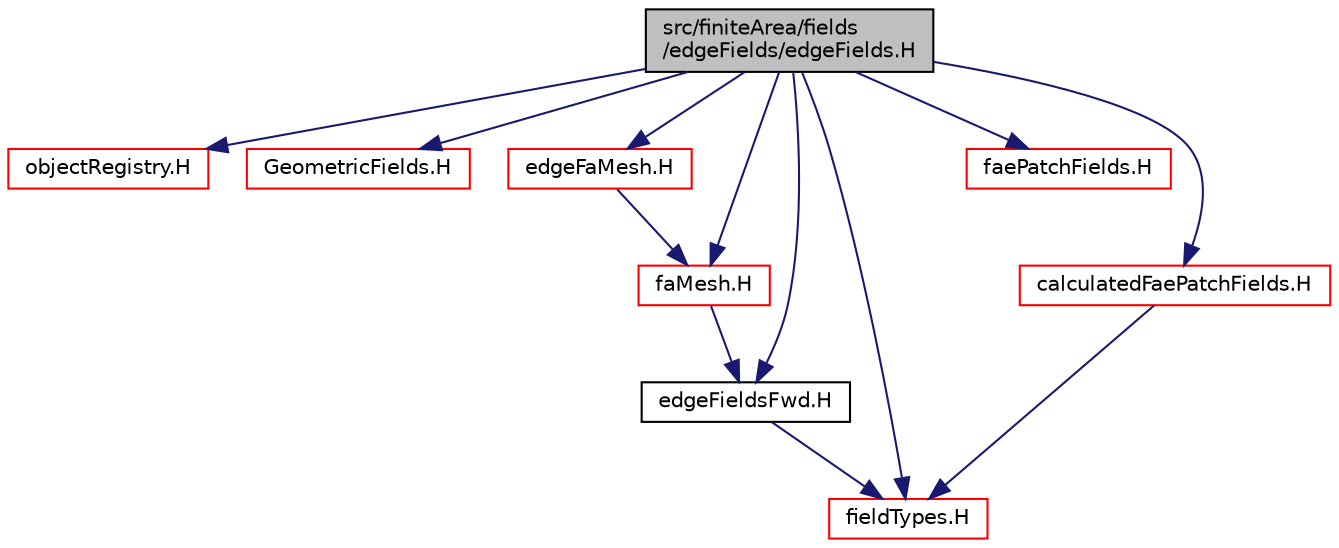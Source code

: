 digraph "src/finiteArea/fields/edgeFields/edgeFields.H"
{
  bgcolor="transparent";
  edge [fontname="Helvetica",fontsize="10",labelfontname="Helvetica",labelfontsize="10"];
  node [fontname="Helvetica",fontsize="10",shape=record];
  Node1 [label="src/finiteArea/fields\l/edgeFields/edgeFields.H",height=0.2,width=0.4,color="black", fillcolor="grey75", style="filled" fontcolor="black"];
  Node1 -> Node2 [color="midnightblue",fontsize="10",style="solid",fontname="Helvetica"];
  Node2 [label="objectRegistry.H",height=0.2,width=0.4,color="red",URL="$objectRegistry_8H.html"];
  Node1 -> Node3 [color="midnightblue",fontsize="10",style="solid",fontname="Helvetica"];
  Node3 [label="GeometricFields.H",height=0.2,width=0.4,color="red",URL="$GeometricFields_8H.html",tooltip="The standard GeometricField types. "];
  Node1 -> Node4 [color="midnightblue",fontsize="10",style="solid",fontname="Helvetica"];
  Node4 [label="edgeFaMesh.H",height=0.2,width=0.4,color="red",URL="$edgeFaMesh_8H.html"];
  Node4 -> Node5 [color="midnightblue",fontsize="10",style="solid",fontname="Helvetica"];
  Node5 [label="faMesh.H",height=0.2,width=0.4,color="red",URL="$faMesh_8H.html"];
  Node5 -> Node6 [color="midnightblue",fontsize="10",style="solid",fontname="Helvetica"];
  Node6 [label="edgeFieldsFwd.H",height=0.2,width=0.4,color="black",URL="$edgeFieldsFwd_8H.html",tooltip="Forwards for edge field types. "];
  Node6 -> Node7 [color="midnightblue",fontsize="10",style="solid",fontname="Helvetica"];
  Node7 [label="fieldTypes.H",height=0.2,width=0.4,color="red",URL="$fieldTypes_8H.html",tooltip="Header files for all the primitive types that Fields are instantiated for. "];
  Node1 -> Node7 [color="midnightblue",fontsize="10",style="solid",fontname="Helvetica"];
  Node1 -> Node5 [color="midnightblue",fontsize="10",style="solid",fontname="Helvetica"];
  Node1 -> Node8 [color="midnightblue",fontsize="10",style="solid",fontname="Helvetica"];
  Node8 [label="faePatchFields.H",height=0.2,width=0.4,color="red",URL="$faePatchFields_8H.html"];
  Node1 -> Node6 [color="midnightblue",fontsize="10",style="solid",fontname="Helvetica"];
  Node1 -> Node9 [color="midnightblue",fontsize="10",style="solid",fontname="Helvetica"];
  Node9 [label="calculatedFaePatchFields.H",height=0.2,width=0.4,color="red",URL="$calculatedFaePatchFields_8H.html"];
  Node9 -> Node7 [color="midnightblue",fontsize="10",style="solid",fontname="Helvetica"];
}
